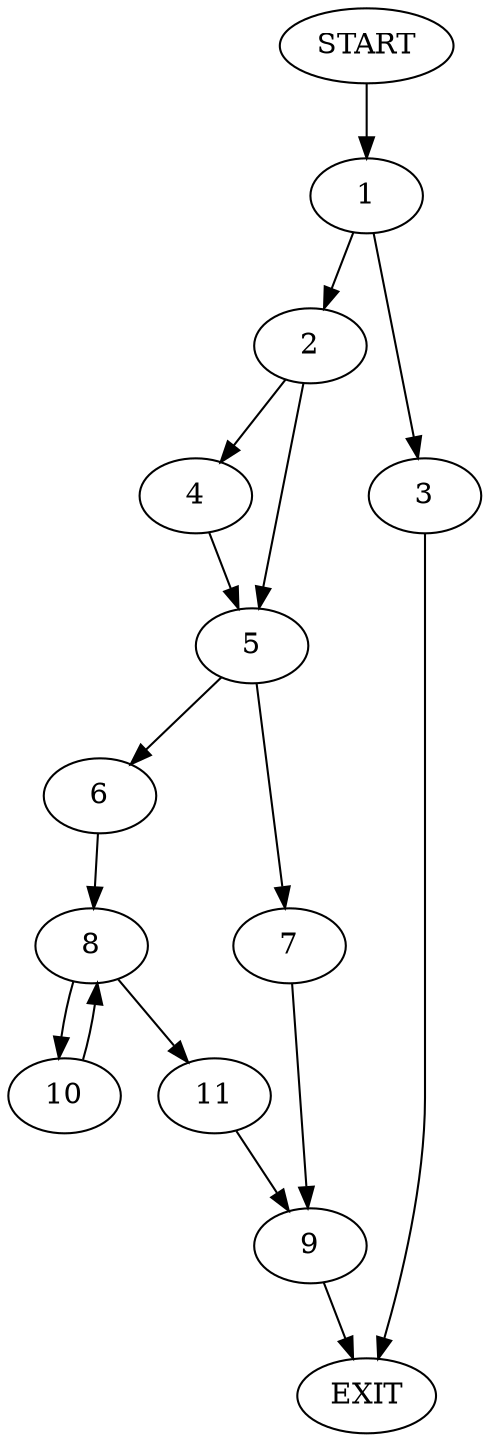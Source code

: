 digraph {
0 [label="START"]
12 [label="EXIT"]
0 -> 1
1 -> 2
1 -> 3
3 -> 12
2 -> 4
2 -> 5
4 -> 5
5 -> 6
5 -> 7
6 -> 8
7 -> 9
9 -> 12
8 -> 10
8 -> 11
10 -> 8
11 -> 9
}
